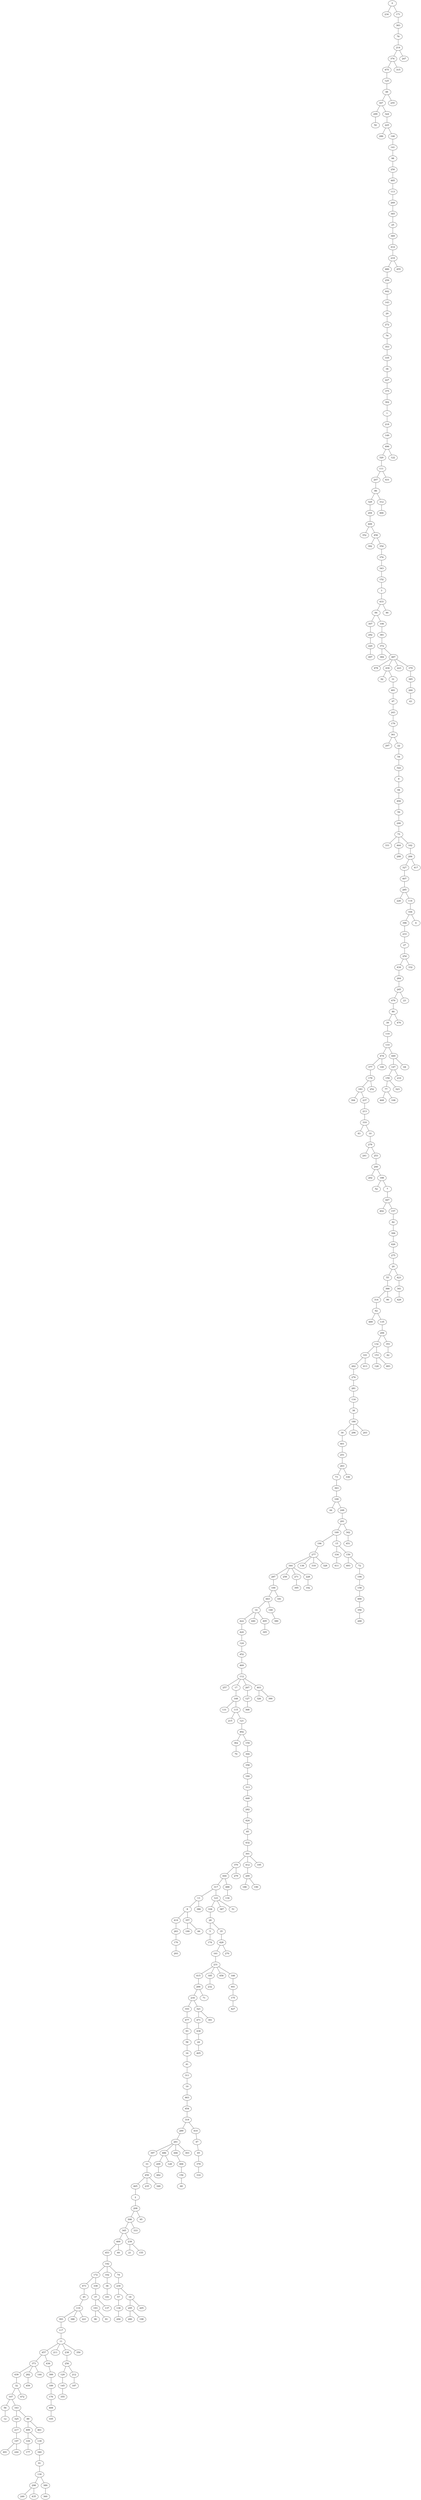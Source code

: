 graph{
86 -- 329;
361 -- 297;
374 -- 475;
204 -- 409;
112 -- 257;
283 -- 170;
168 -- 131;
419 -- 283;
112 -- 17;
75 -- 331;
132 -- 101;
372 -- 384;
132 -- 153;
8 -- 357;
262 -- 276;
127 -- 368;
48 -- 347;
207 -- 86;
357 -- 199;
301 -- 370;
168 -- 115;
84 -- 307;
153 -- 126;
267 -- 127;
409 -- 352;
292 -- 220;
125 -- 48;
184 -- 313;
13 -- 8;
487 -- 478;
153 -- 483;
317 -- 13;
464 -- 288;
456 -- 392;
370 -- 444;
357 -- 66;
75 -- 464;
101 -- 262;
475 -- 125;
112 -- 267;
307 -- 292;
214 -- 374;
313 -- 448;
409 -- 456;
444 -- 317;
220 -- 497;
430 -- 92;
206 -- 132;
448 -- 242;
8 -- 419;
17 -- 168;
276 -- 281;
329 -- 204;
56 -- 12;
298 -- 249;
109 -- 44;
54 -- 322;
197 -- 491;
414 -- 219;
217 -- 197;
480 -- 259;
263 -- 73;
107 -- 56;
339 -- 177;
490 -- 356;
284 -- 327;
189 -- 176;
363 -- 109;
334 -- 411;
246 -- 75;
322 -- 9;
59 -- 246;
80 -- 39;
373 -- 439;
251 -- 263;
109 -- 248;
196 -- 277;
176 -- 408;
197 -- 244;
361 -- 22;
14 -- 422;
9 -- 94;
356 -- 268;
325 -- 217;
457 -- 373;
443 -- 148;
32 -- 472;
169 -- 196;
259 -- 442;
148 -- 380;
158 -- 490;
22 -- 54;
327 -- 407;
248 -- 291;
407 -- 285;
373 -- 282;
73 -- 363;
162 -- 284;
100 -- 443;
399 -- 189;
499 -- 339;
219 -- 455;
443 -- 14;
369 -- 414;
94 -- 494;
408 -- 105;
14 -- 440;
15 -- 334;
32 -- 107;
39 -- 110;
298 -- 435;
494 -- 59;
75 -- 162;
89 -- 461;
219 -- 480;
150 -- 493;
373 -- 144;
163 -- 325;
439 -- 32;
111 -- 431;
393 -- 117;
496 -- 320;
11 -- 211;
403 -- 326;
31 -- 481;
243 -- 179;
93 -- 58;
14 -- 495;
103 -- 477;
19 -- 463;
225 -- 286;
11 -- 457;
320 -- 111;
172 -- 473;
374 -- 315;
311 -- 19;
117 -- 11;
477 -- 93;
397 -- 33;
457 -- 436;
112 -- 403;
473 -- 45;
299 -- 50;
289 -- 261;
86 -- 312;
218 -- 149;
481 -- 97;
216 -- 103;
463 -- 454;
119 -- 393;
214 -- 247;
179 -- 361;
403 -- 390;
454 -- 319;
149 -- 496;
111 -- 207;
0 -- 234;
312 -- 466;
97 -- 243;
319 -- 289;
347 -- 299;
33 -- 450;
48 -- 255;
261 -- 397;
45 -- 119;
436 -- 399;
496 -- 122;
34 -- 227;
146 -- 141;
55 -- 366;
242 -- 424;
321 -- 471;
141 -- 98;
353 -- 335;
321 -- 391;
98 -- 250;
200 -- 186;
314 -- 62;
78 -- 214;
366 -- 314;
266 -- 216;
415 -- 266;
412 -- 200;
28 -- 5;
231 -- 185;
62 -- 489;
452 -- 469;
347 -- 324;
227 -- 375;
471 -- 438;
1 -- 218;
124 -- 452;
324 -- 225;
469 -- 112;
438 -- 24;
171 -- 383;
383 -- 78;
266 -- 71;
216 -- 321;
432 -- 301;
225 -- 146;
420 -- 124;
424 -- 85;
422 -- 420;
185 -- 232;
135 -- 206;
317 -- 123;
24 -- 405;
302 -- 1;
200 -- 190;
85 -- 432;
231 -- 415;
335 -- 34;
375 -- 302;
301 -- 412;
0 -- 171;
62 -- 135;
341 -- 429;
170 -- 293;
133 -- 474;
123 -- 104;
362 -- 70;
76 -- 353;
381 -- 372;
344 -- 287;
433 -- 46;
231 -- 458;
29 -- 272;
344 -- 258;
28 -- 35;
178 -- 183;
84 -- 106;
20 -- 423;
115 -- 215;
38 -- 180;
110 -- 133;
161 -- 231;
492 -- 362;
30 -- 401;
35 -- 428;
474 -- 377;
180 -- 30;
423 -- 341;
277 -- 136;
175 -- 427;
275 -- 20;
428 -- 161;
143 -- 29;
306 -- 426;
272 -- 76;
104 -- 28;
106 -- 381;
287 -- 100;
183 -- 394;
277 -- 344;
372 -- 487;
442 -- 143;
401 -- 251;
116 -- 38;
441 -- 175;
166 -- 441;
231 -- 166;
301 -- 195;
433 -- 84;
281 -- 116;
426 -- 275;
13 -- 386;
20 -- 55;
377 -- 178;
107 -- 163;
285 -- 226;
142 -- 102;
453 -- 142;
11 -- 238;
37 -- 193;
163 -- 89;
119 -- 388;
172 -- 338;
285 -- 114;
102 -- 36;
11 -- 350;
193 -- 96;
308 -- 345;
130 -- 389;
450 -- 465;
396 -- 233;
142 -- 172;
233 -- 27;
338 -- 37;
129 -- 145;
208 -- 95;
37 -- 137;
2 -- 208;
282 -- 459;
91 -- 130;
193 -- 81;
465 -- 2;
119 -- 221;
164 -- 396;
340 -- 91;
256 -- 129;
212 -- 187;
256 -- 212;
5 -- 174;
145 -- 355;
114 -- 164;
36 -- 191;
389 -- 360;
499 -- 139;
238 -- 256;
345 -- 400;
450 -- 235;
139 -- 340;
208 -- 308;
130 -- 298;
89 -- 499;
400 -- 453;
485 -- 113;
264 -- 245;
100 -- 181;
449 -- 147;
277 -- 318;
295 -- 280;
365 -- 25;
428 -- 270;
344 -- 271;
213 -- 310;
250 -- 485;
245 -- 479;
310 -- 83;
178 -- 252;
10 -- 278;
495 -- 305;
278 -- 241;
434 -- 264;
295 -- 198;
342 -- 451;
278 -- 253;
156 -- 68;
447 -- 402;
57 -- 138;
271 -- 395;
444 -- 488;
366 -- 90;
133 -- 449;
254 -- 434;
406 -- 156;
488 -- 134;
180 -- 296;
239 -- 21;
237 -- 213;
230 -- 57;
486 -- 209;
240 -- 202;
291 -- 342;
378 -- 316;
370 -- 279;
261 -- 446;
180 -- 203;
351 -- 42;
183 -- 237;
209 -- 482;
310 -- 10;
400 -- 60;
230 -- 18;
446 -- 406;
47 -- 65;
147 -- 159;
253 -- 240;
74 -- 230;
479 -- 80;
138 -- 294;
123 -- 387;
263 -- 336;
101 -- 413;
25 -- 369;
474 -- 140;
277 -- 328;
486 -- 128;
344 -- 228;
345 -- 239;
261 -- 303;
18 -- 205;
228 -- 192;
113 -- 269;
27 -- 254;
261 -- 486;
319 -- 410;
308 -- 333;
123 -- 51;
450 -- 348;
142 -- 74;
206 -- 351;
269 -- 365;
239 -- 155;
410 -- 47;
18 -- 295;
65 -- 378;
492 -- 154;
77 -- 468;
487 -- 223;
430 -- 31;
147 -- 210;
150 -- 72;
82 -- 306;
159 -- 323;
447 -- 157;
188 -- 52;
487 -- 430;
169 -- 15;
456 -- 354;
152 -- 3;
343 -- 152;
240 -- 188;
284 -- 417;
115 -- 121;
260 -- 43;
80 -- 470;
7 -- 447;
304 -- 358;
121 -- 492;
379 -- 385;
58 -- 16;
41 -- 311;
254 -- 332;
291 -- 169;
449 -- 64;
3 -- 433;
16 -- 41;
72 -- 194;
159 -- 77;
354 -- 376;
487 -- 379;
385 -- 260;
77 -- 108;
376 -- 343;
15 -- 150;
154 -- 304;
245 -- 23;
157 -- 82;
164 -- 6;
188 -- 7;
358 -- 184;
194 -- 158;
}
